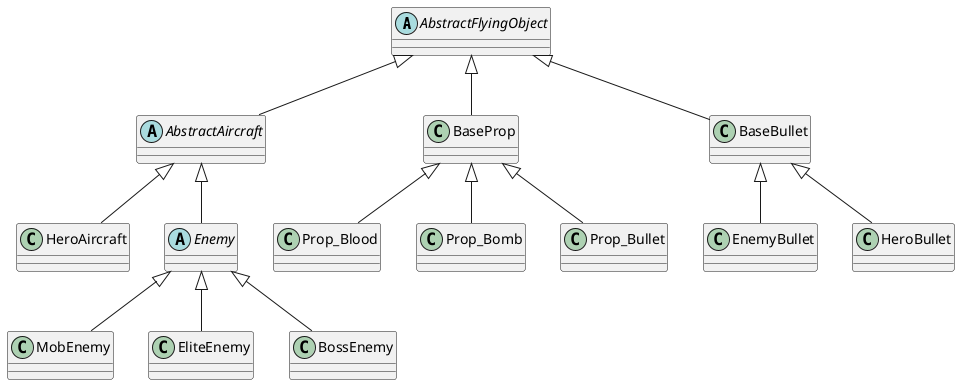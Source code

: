 @startuml
abstract class AbstractFlyingObject {
}

abstract class AbstractAircraft {
}
AbstractFlyingObject <|-- AbstractAircraft

class HeroAircraft {
}
AbstractAircraft <|-- HeroAircraft

abstract class Enemy {
}
AbstractAircraft <|-- Enemy

class MobEnemy {
}
Enemy <|-- MobEnemy

class EliteEnemy {
}
Enemy <|-- EliteEnemy

class BossEnemy {
}
Enemy <|-- BossEnemy

class BaseProp {
}
AbstractFlyingObject <|-- BaseProp

class Prop_Blood {
}
BaseProp <|-- Prop_Blood

class Prop_Bomb {
}
BaseProp <|-- Prop_Bomb

class Prop_Bullet {
}
BaseProp <|-- Prop_Bullet

class BaseBullet {
}
AbstractFlyingObject <|-- BaseBullet

class EnemyBullet {
}
BaseBullet <|-- EnemyBullet

class HeroBullet {
}
BaseBullet <|-- HeroBullet

@enduml